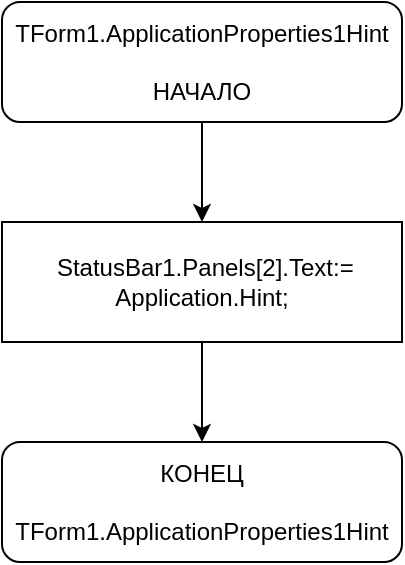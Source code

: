 <mxfile version="14.6.10" type="device"><diagram id="J8ijz89MvDmBy4GXTLgp" name="Page-1"><mxGraphModel dx="1422" dy="705" grid="1" gridSize="10" guides="1" tooltips="1" connect="1" arrows="1" fold="1" page="1" pageScale="1" pageWidth="827" pageHeight="1169" math="0" shadow="0"><root><mxCell id="0"/><mxCell id="1" parent="0"/><mxCell id="JUcaDMbfOfGFEVkt1THH-3" style="edgeStyle=orthogonalEdgeStyle;rounded=0;orthogonalLoop=1;jettySize=auto;html=1;exitX=0.5;exitY=1;exitDx=0;exitDy=0;entryX=0.5;entryY=0;entryDx=0;entryDy=0;" edge="1" parent="1" source="JUcaDMbfOfGFEVkt1THH-1" target="JUcaDMbfOfGFEVkt1THH-2"><mxGeometry relative="1" as="geometry"/></mxCell><mxCell id="JUcaDMbfOfGFEVkt1THH-1" value="TForm1.ApplicationProperties1Hint&lt;br&gt;&lt;br&gt;НАЧАЛО" style="rounded=1;whiteSpace=wrap;html=1;" vertex="1" parent="1"><mxGeometry x="40" y="40" width="200" height="60" as="geometry"/></mxCell><mxCell id="JUcaDMbfOfGFEVkt1THH-5" style="edgeStyle=orthogonalEdgeStyle;rounded=0;orthogonalLoop=1;jettySize=auto;html=1;exitX=0.5;exitY=1;exitDx=0;exitDy=0;entryX=0.5;entryY=0;entryDx=0;entryDy=0;" edge="1" parent="1" source="JUcaDMbfOfGFEVkt1THH-2" target="JUcaDMbfOfGFEVkt1THH-4"><mxGeometry relative="1" as="geometry"/></mxCell><mxCell id="JUcaDMbfOfGFEVkt1THH-2" value="&amp;nbsp;StatusBar1.Panels[2].Text:= Application.Hint;" style="rounded=0;whiteSpace=wrap;html=1;" vertex="1" parent="1"><mxGeometry x="40" y="150" width="200" height="60" as="geometry"/></mxCell><mxCell id="JUcaDMbfOfGFEVkt1THH-4" value="КОНЕЦ&lt;br&gt;&lt;br&gt;TForm1.ApplicationProperties1Hint" style="rounded=1;whiteSpace=wrap;html=1;" vertex="1" parent="1"><mxGeometry x="40" y="260" width="200" height="60" as="geometry"/></mxCell></root></mxGraphModel></diagram></mxfile>